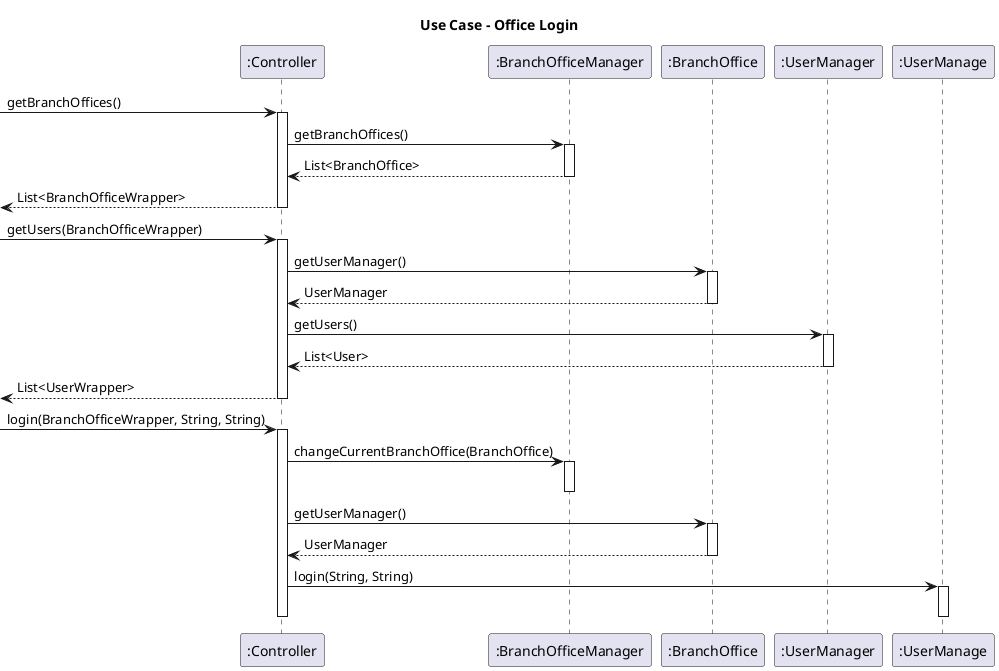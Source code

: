 @startuml

title "Use Case - Office Login"


-> ":Controller": getBranchOffices()
activate ":Controller"

":Controller" -> ":BranchOfficeManager": getBranchOffices()
activate ":BranchOfficeManager"
":Controller" <-- ":BranchOfficeManager": List<BranchOffice>
deactivate ":BranchOfficeManager"

<-- ":Controller": List<BranchOfficeWrapper>
deactivate ":Controller"


-> ":Controller": getUsers(BranchOfficeWrapper)
activate ":Controller"

":Controller" -> ":BranchOffice": getUserManager()
activate ":BranchOffice"
":Controller" <-- ":BranchOffice": UserManager
deactivate ":BranchOffice"

":Controller" -> ":UserManager": getUsers()
activate ":UserManager"
":Controller" <-- ":UserManager": List<User>
deactivate ":UserManager"

<-- ":Controller": List<UserWrapper>
deactivate ":Controller"


-> ":Controller": login(BranchOfficeWrapper, String, String)
activate ":Controller"

":Controller" -> ":BranchOfficeManager": changeCurrentBranchOffice(BranchOffice)
activate ":BranchOfficeManager"
deactivate ":BranchOfficeManager"

":Controller" -> ":BranchOffice": getUserManager()
activate ":BranchOffice"
":Controller" <-- ":BranchOffice": UserManager
deactivate ":BranchOffice"

":Controller" -> ":UserManage": login(String, String)
activate ":UserManage"
deactivate ":UserManage"

deactivate ":Controller"


@enduml
